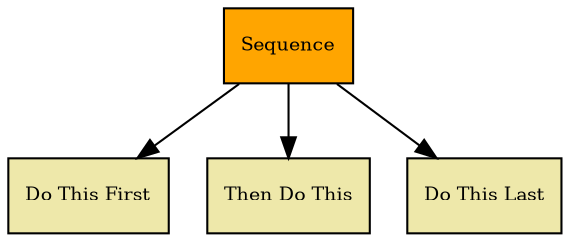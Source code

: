 digraph sequence {
	dpi="300"; ratio=auto; size="6,6";
	graph [fontname="times-roman"];
	node [fontname="times-roman"];
	edge [fontname="times-roman"];

	sequence [fillcolor=orange, fontcolor=black, fontsize=9, label=Sequence, shape=box, style=filled];
	task1 [fillcolor=palegoldenrod, fontcolor=black, fontsize=9, label="Do This First", shape=box, style=filled];
	sequence -> task1;
	task2 [fillcolor=palegoldenrod, fontcolor=black, fontsize=9, label="Then Do This", shape=rectangle, style=filled];
	sequence -> task2;
	task3 [fillcolor=palegoldenrod, fontcolor=black, fontsize=9, label="Do This Last", shape=rectangle, style=filled];
	sequence -> task3;
}
